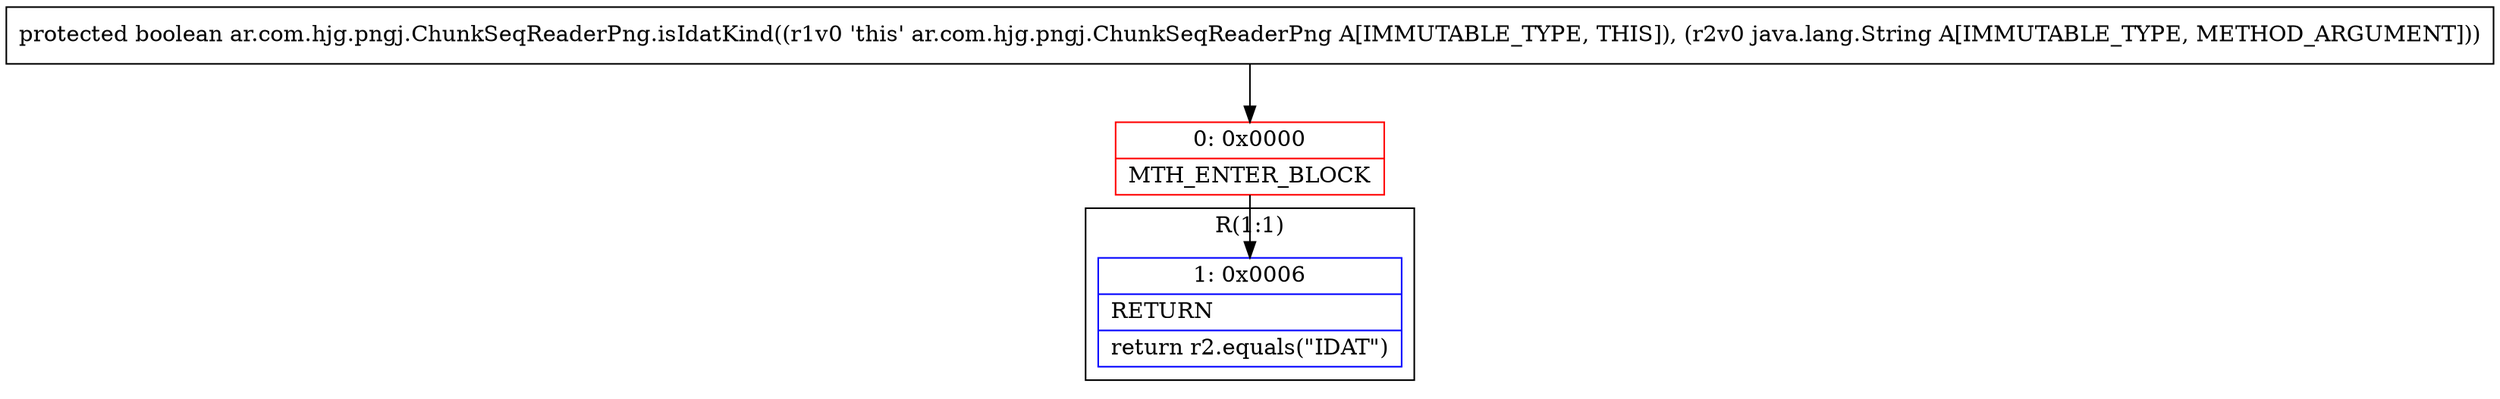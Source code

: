 digraph "CFG forar.com.hjg.pngj.ChunkSeqReaderPng.isIdatKind(Ljava\/lang\/String;)Z" {
subgraph cluster_Region_397618660 {
label = "R(1:1)";
node [shape=record,color=blue];
Node_1 [shape=record,label="{1\:\ 0x0006|RETURN\l|return r2.equals(\"IDAT\")\l}"];
}
Node_0 [shape=record,color=red,label="{0\:\ 0x0000|MTH_ENTER_BLOCK\l}"];
MethodNode[shape=record,label="{protected boolean ar.com.hjg.pngj.ChunkSeqReaderPng.isIdatKind((r1v0 'this' ar.com.hjg.pngj.ChunkSeqReaderPng A[IMMUTABLE_TYPE, THIS]), (r2v0 java.lang.String A[IMMUTABLE_TYPE, METHOD_ARGUMENT])) }"];
MethodNode -> Node_0;
Node_0 -> Node_1;
}

